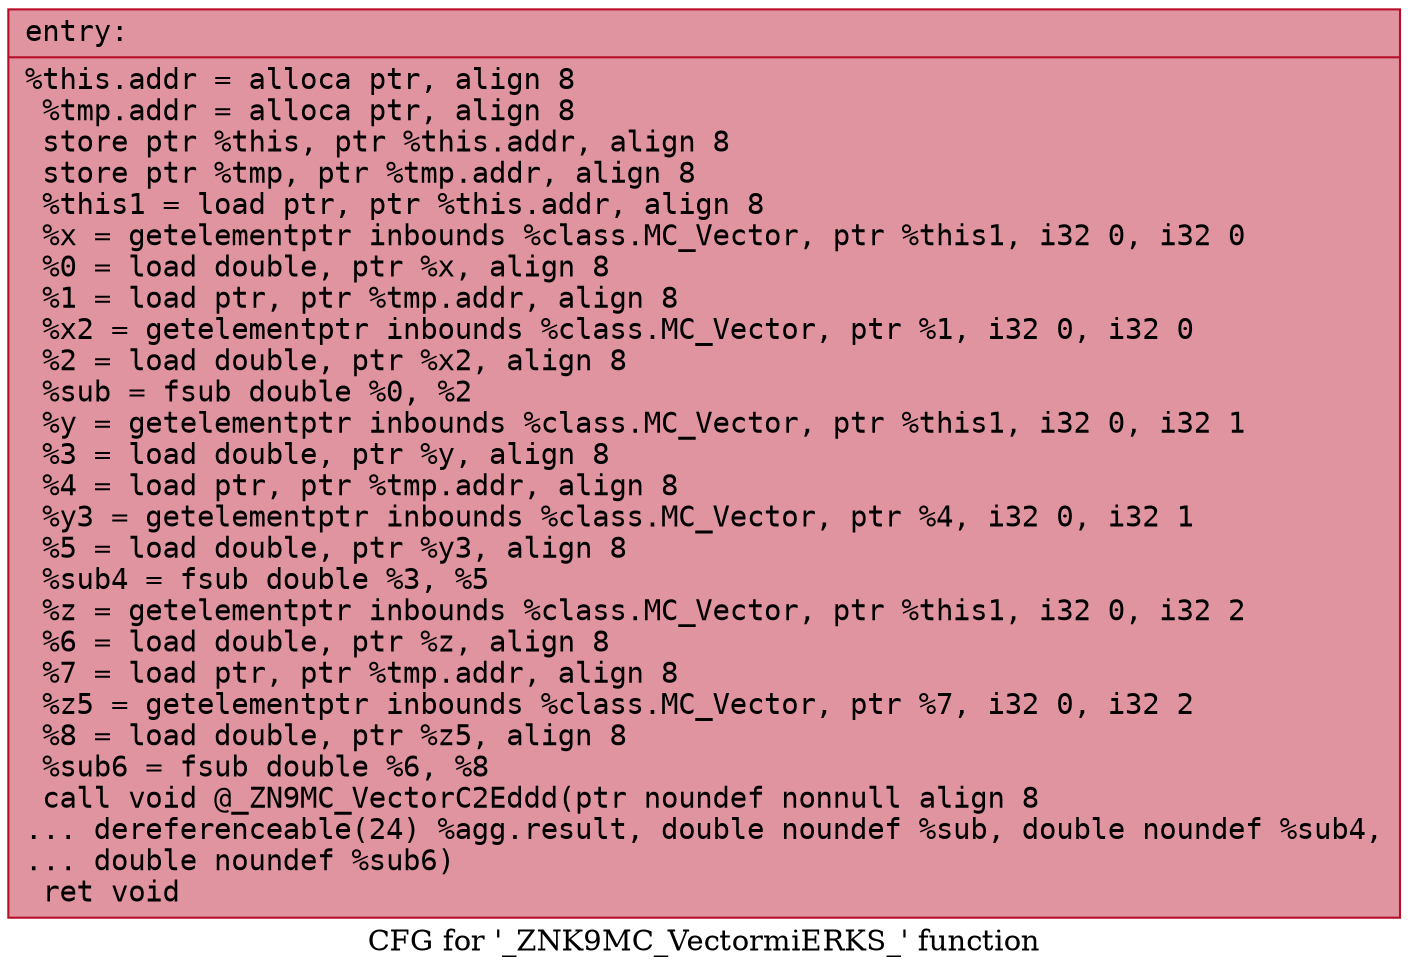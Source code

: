 digraph "CFG for '_ZNK9MC_VectormiERKS_' function" {
	label="CFG for '_ZNK9MC_VectormiERKS_' function";

	Node0x55dfe4b711c0 [shape=record,color="#b70d28ff", style=filled, fillcolor="#b70d2870" fontname="Courier",label="{entry:\l|  %this.addr = alloca ptr, align 8\l  %tmp.addr = alloca ptr, align 8\l  store ptr %this, ptr %this.addr, align 8\l  store ptr %tmp, ptr %tmp.addr, align 8\l  %this1 = load ptr, ptr %this.addr, align 8\l  %x = getelementptr inbounds %class.MC_Vector, ptr %this1, i32 0, i32 0\l  %0 = load double, ptr %x, align 8\l  %1 = load ptr, ptr %tmp.addr, align 8\l  %x2 = getelementptr inbounds %class.MC_Vector, ptr %1, i32 0, i32 0\l  %2 = load double, ptr %x2, align 8\l  %sub = fsub double %0, %2\l  %y = getelementptr inbounds %class.MC_Vector, ptr %this1, i32 0, i32 1\l  %3 = load double, ptr %y, align 8\l  %4 = load ptr, ptr %tmp.addr, align 8\l  %y3 = getelementptr inbounds %class.MC_Vector, ptr %4, i32 0, i32 1\l  %5 = load double, ptr %y3, align 8\l  %sub4 = fsub double %3, %5\l  %z = getelementptr inbounds %class.MC_Vector, ptr %this1, i32 0, i32 2\l  %6 = load double, ptr %z, align 8\l  %7 = load ptr, ptr %tmp.addr, align 8\l  %z5 = getelementptr inbounds %class.MC_Vector, ptr %7, i32 0, i32 2\l  %8 = load double, ptr %z5, align 8\l  %sub6 = fsub double %6, %8\l  call void @_ZN9MC_VectorC2Eddd(ptr noundef nonnull align 8\l... dereferenceable(24) %agg.result, double noundef %sub, double noundef %sub4,\l... double noundef %sub6)\l  ret void\l}"];
}
